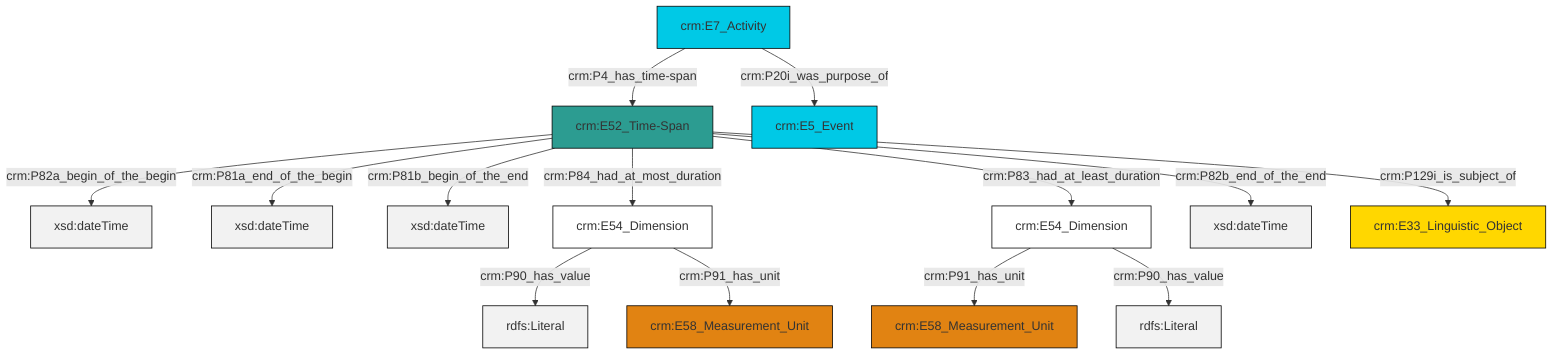 graph TD
classDef Literal fill:#f2f2f2,stroke:#000000;
classDef CRM_Entity fill:#FFFFFF,stroke:#000000;
classDef Temporal_Entity fill:#00C9E6, stroke:#000000;
classDef Type fill:#E18312, stroke:#000000;
classDef Time-Span fill:#2C9C91, stroke:#000000;
classDef Appellation fill:#FFEB7F, stroke:#000000;
classDef Place fill:#008836, stroke:#000000;
classDef Persistent_Item fill:#B266B2, stroke:#000000;
classDef Conceptual_Object fill:#FFD700, stroke:#000000;
classDef Physical_Thing fill:#D2B48C, stroke:#000000;
classDef Actor fill:#f58aad, stroke:#000000;
classDef PC_Classes fill:#4ce600, stroke:#000000;
classDef Multi fill:#cccccc,stroke:#000000;

2["crm:E52_Time-Span"]:::Time-Span -->|crm:P82a_begin_of_the_begin| 4[xsd:dateTime]:::Literal
2["crm:E52_Time-Span"]:::Time-Span -->|crm:P81a_end_of_the_begin| 5[xsd:dateTime]:::Literal
2["crm:E52_Time-Span"]:::Time-Span -->|crm:P81b_begin_of_the_end| 8[xsd:dateTime]:::Literal
11["crm:E54_Dimension"]:::CRM_Entity -->|crm:P90_has_value| 12[rdfs:Literal]:::Literal
2["crm:E52_Time-Span"]:::Time-Span -->|crm:P84_had_at_most_duration| 11["crm:E54_Dimension"]:::CRM_Entity
11["crm:E54_Dimension"]:::CRM_Entity -->|crm:P91_has_unit| 6["crm:E58_Measurement_Unit"]:::Type
0["crm:E7_Activity"]:::Temporal_Entity -->|crm:P20i_was_purpose_of| 14["crm:E5_Event"]:::Temporal_Entity
9["crm:E54_Dimension"]:::CRM_Entity -->|crm:P91_has_unit| 15["crm:E58_Measurement_Unit"]:::Type
2["crm:E52_Time-Span"]:::Time-Span -->|crm:P82b_end_of_the_end| 16[xsd:dateTime]:::Literal
0["crm:E7_Activity"]:::Temporal_Entity -->|crm:P4_has_time-span| 2["crm:E52_Time-Span"]:::Time-Span
2["crm:E52_Time-Span"]:::Time-Span -->|crm:P129i_is_subject_of| 19["crm:E33_Linguistic_Object"]:::Conceptual_Object
9["crm:E54_Dimension"]:::CRM_Entity -->|crm:P90_has_value| 20[rdfs:Literal]:::Literal
2["crm:E52_Time-Span"]:::Time-Span -->|crm:P83_had_at_least_duration| 9["crm:E54_Dimension"]:::CRM_Entity